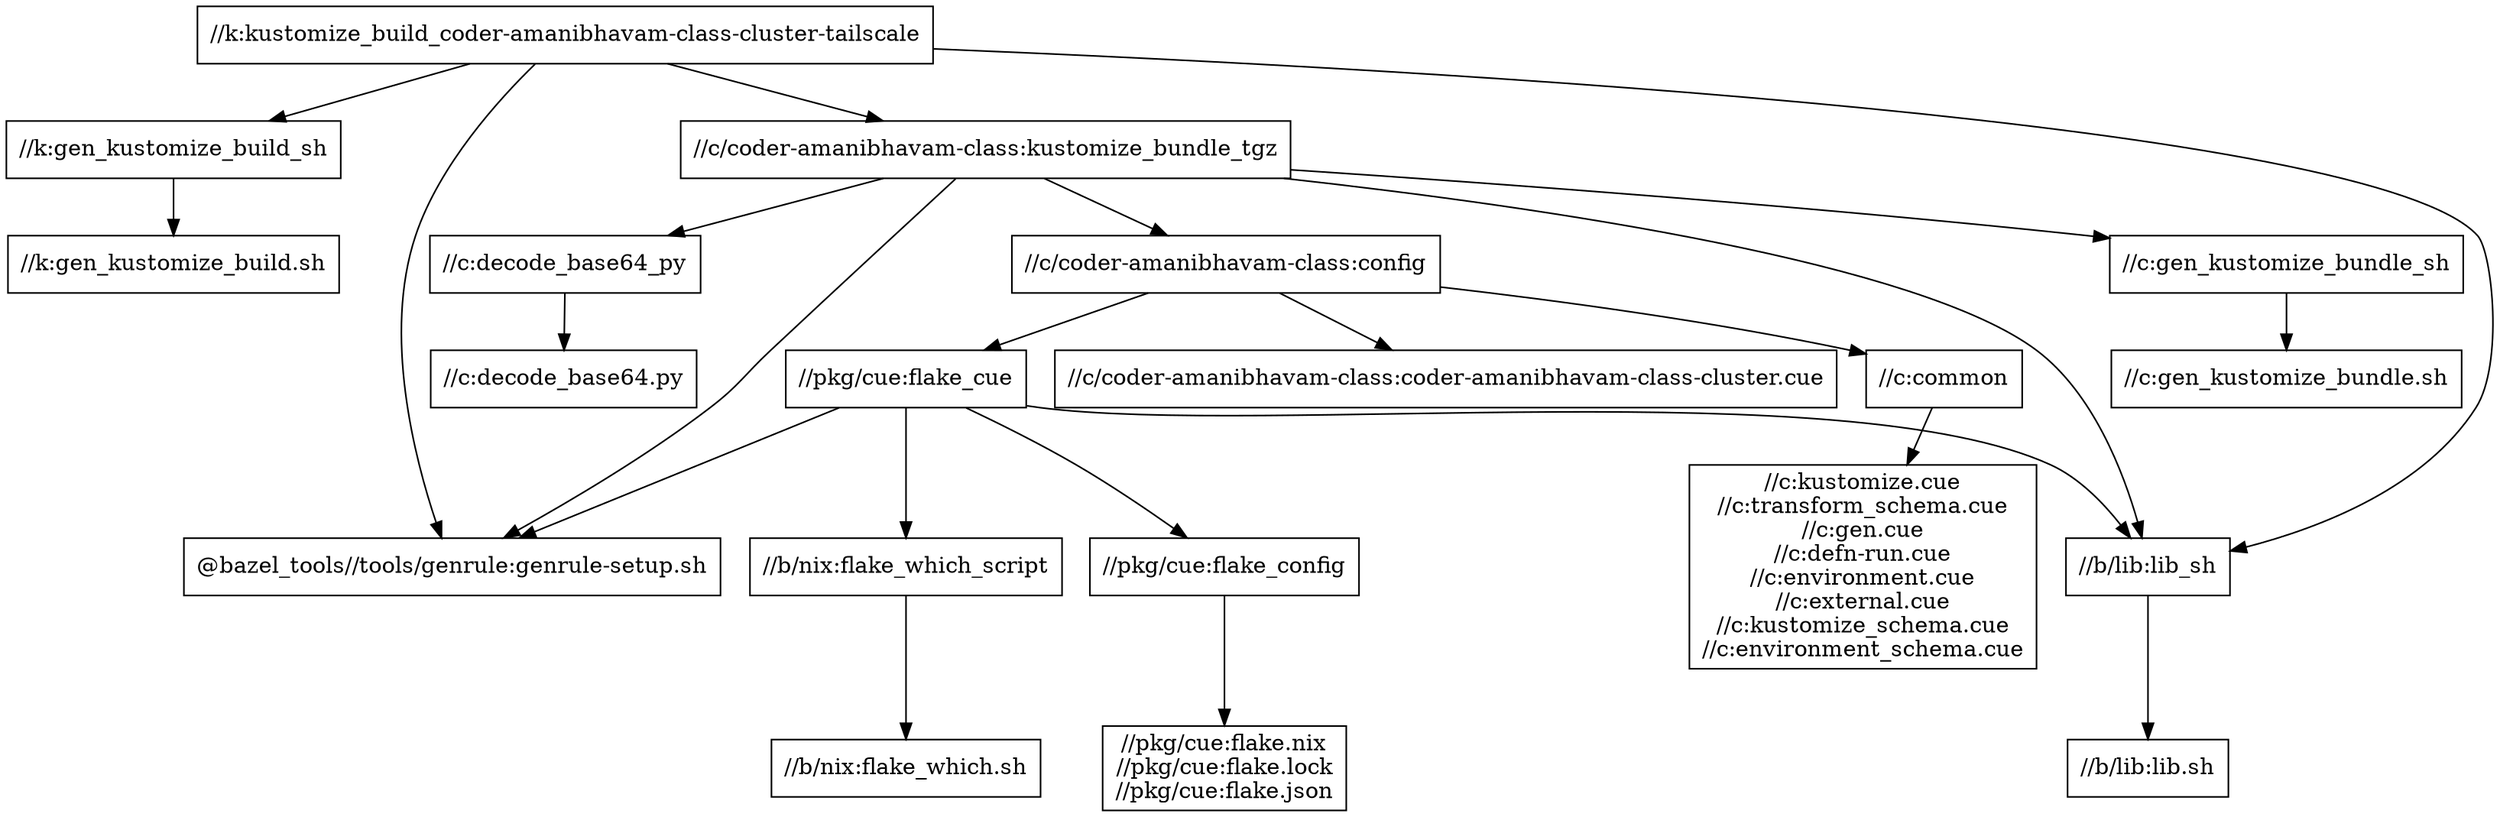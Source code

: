 digraph mygraph {
  node [shape=box];
  "//k:kustomize_build_coder-amanibhavam-class-cluster-tailscale"
  "//k:kustomize_build_coder-amanibhavam-class-cluster-tailscale" -> "//k:gen_kustomize_build_sh"
  "//k:kustomize_build_coder-amanibhavam-class-cluster-tailscale" -> "//c/coder-amanibhavam-class:kustomize_bundle_tgz"
  "//k:kustomize_build_coder-amanibhavam-class-cluster-tailscale" -> "//b/lib:lib_sh"
  "//k:kustomize_build_coder-amanibhavam-class-cluster-tailscale" -> "@bazel_tools//tools/genrule:genrule-setup.sh"
  "//c/coder-amanibhavam-class:kustomize_bundle_tgz"
  "//c/coder-amanibhavam-class:kustomize_bundle_tgz" -> "//c/coder-amanibhavam-class:config"
  "//c/coder-amanibhavam-class:kustomize_bundle_tgz" -> "@bazel_tools//tools/genrule:genrule-setup.sh"
  "//c/coder-amanibhavam-class:kustomize_bundle_tgz" -> "//c:gen_kustomize_bundle_sh"
  "//c/coder-amanibhavam-class:kustomize_bundle_tgz" -> "//c:decode_base64_py"
  "//c/coder-amanibhavam-class:kustomize_bundle_tgz" -> "//b/lib:lib_sh"
  "//c:decode_base64_py"
  "//c:decode_base64_py" -> "//c:decode_base64.py"
  "//c:gen_kustomize_bundle_sh"
  "//c:gen_kustomize_bundle_sh" -> "//c:gen_kustomize_bundle.sh"
  "//c:gen_kustomize_bundle.sh"
  "//c/coder-amanibhavam-class:config"
  "//c/coder-amanibhavam-class:config" -> "//pkg/cue:flake_cue"
  "//c/coder-amanibhavam-class:config" -> "//c/coder-amanibhavam-class:coder-amanibhavam-class-cluster.cue"
  "//c/coder-amanibhavam-class:config" -> "//c:common"
  "//c:common"
  "//c:common" -> "//c:kustomize.cue\n//c:transform_schema.cue\n//c:gen.cue\n//c:defn-run.cue\n//c:environment.cue\n//c:external.cue\n//c:kustomize_schema.cue\n//c:environment_schema.cue"
  "//c:kustomize.cue\n//c:transform_schema.cue\n//c:gen.cue\n//c:defn-run.cue\n//c:environment.cue\n//c:external.cue\n//c:kustomize_schema.cue\n//c:environment_schema.cue"
  "//pkg/cue:flake_cue"
  "//pkg/cue:flake_cue" -> "//pkg/cue:flake_config"
  "//pkg/cue:flake_cue" -> "@bazel_tools//tools/genrule:genrule-setup.sh"
  "//pkg/cue:flake_cue" -> "//b/lib:lib_sh"
  "//pkg/cue:flake_cue" -> "//b/nix:flake_which_script"
  "//b/nix:flake_which_script"
  "//b/nix:flake_which_script" -> "//b/nix:flake_which.sh"
  "//b/nix:flake_which.sh"
  "@bazel_tools//tools/genrule:genrule-setup.sh"
  "//c/coder-amanibhavam-class:coder-amanibhavam-class-cluster.cue"
  "//c:decode_base64.py"
  "//pkg/cue:flake_config"
  "//pkg/cue:flake_config" -> "//pkg/cue:flake.nix\n//pkg/cue:flake.lock\n//pkg/cue:flake.json"
  "//pkg/cue:flake.nix\n//pkg/cue:flake.lock\n//pkg/cue:flake.json"
  "//b/lib:lib_sh"
  "//b/lib:lib_sh" -> "//b/lib:lib.sh"
  "//b/lib:lib.sh"
  "//k:gen_kustomize_build_sh"
  "//k:gen_kustomize_build_sh" -> "//k:gen_kustomize_build.sh"
  "//k:gen_kustomize_build.sh"
}

